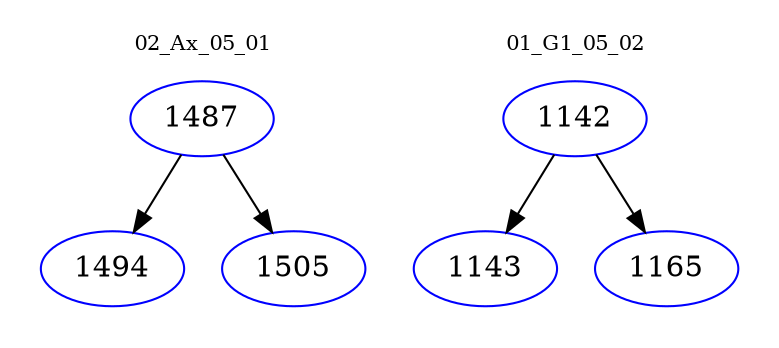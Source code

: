 digraph{
subgraph cluster_0 {
color = white
label = "02_Ax_05_01";
fontsize=10;
T0_1487 [label="1487", color="blue"]
T0_1487 -> T0_1494 [color="black"]
T0_1494 [label="1494", color="blue"]
T0_1487 -> T0_1505 [color="black"]
T0_1505 [label="1505", color="blue"]
}
subgraph cluster_1 {
color = white
label = "01_G1_05_02";
fontsize=10;
T1_1142 [label="1142", color="blue"]
T1_1142 -> T1_1143 [color="black"]
T1_1143 [label="1143", color="blue"]
T1_1142 -> T1_1165 [color="black"]
T1_1165 [label="1165", color="blue"]
}
}
